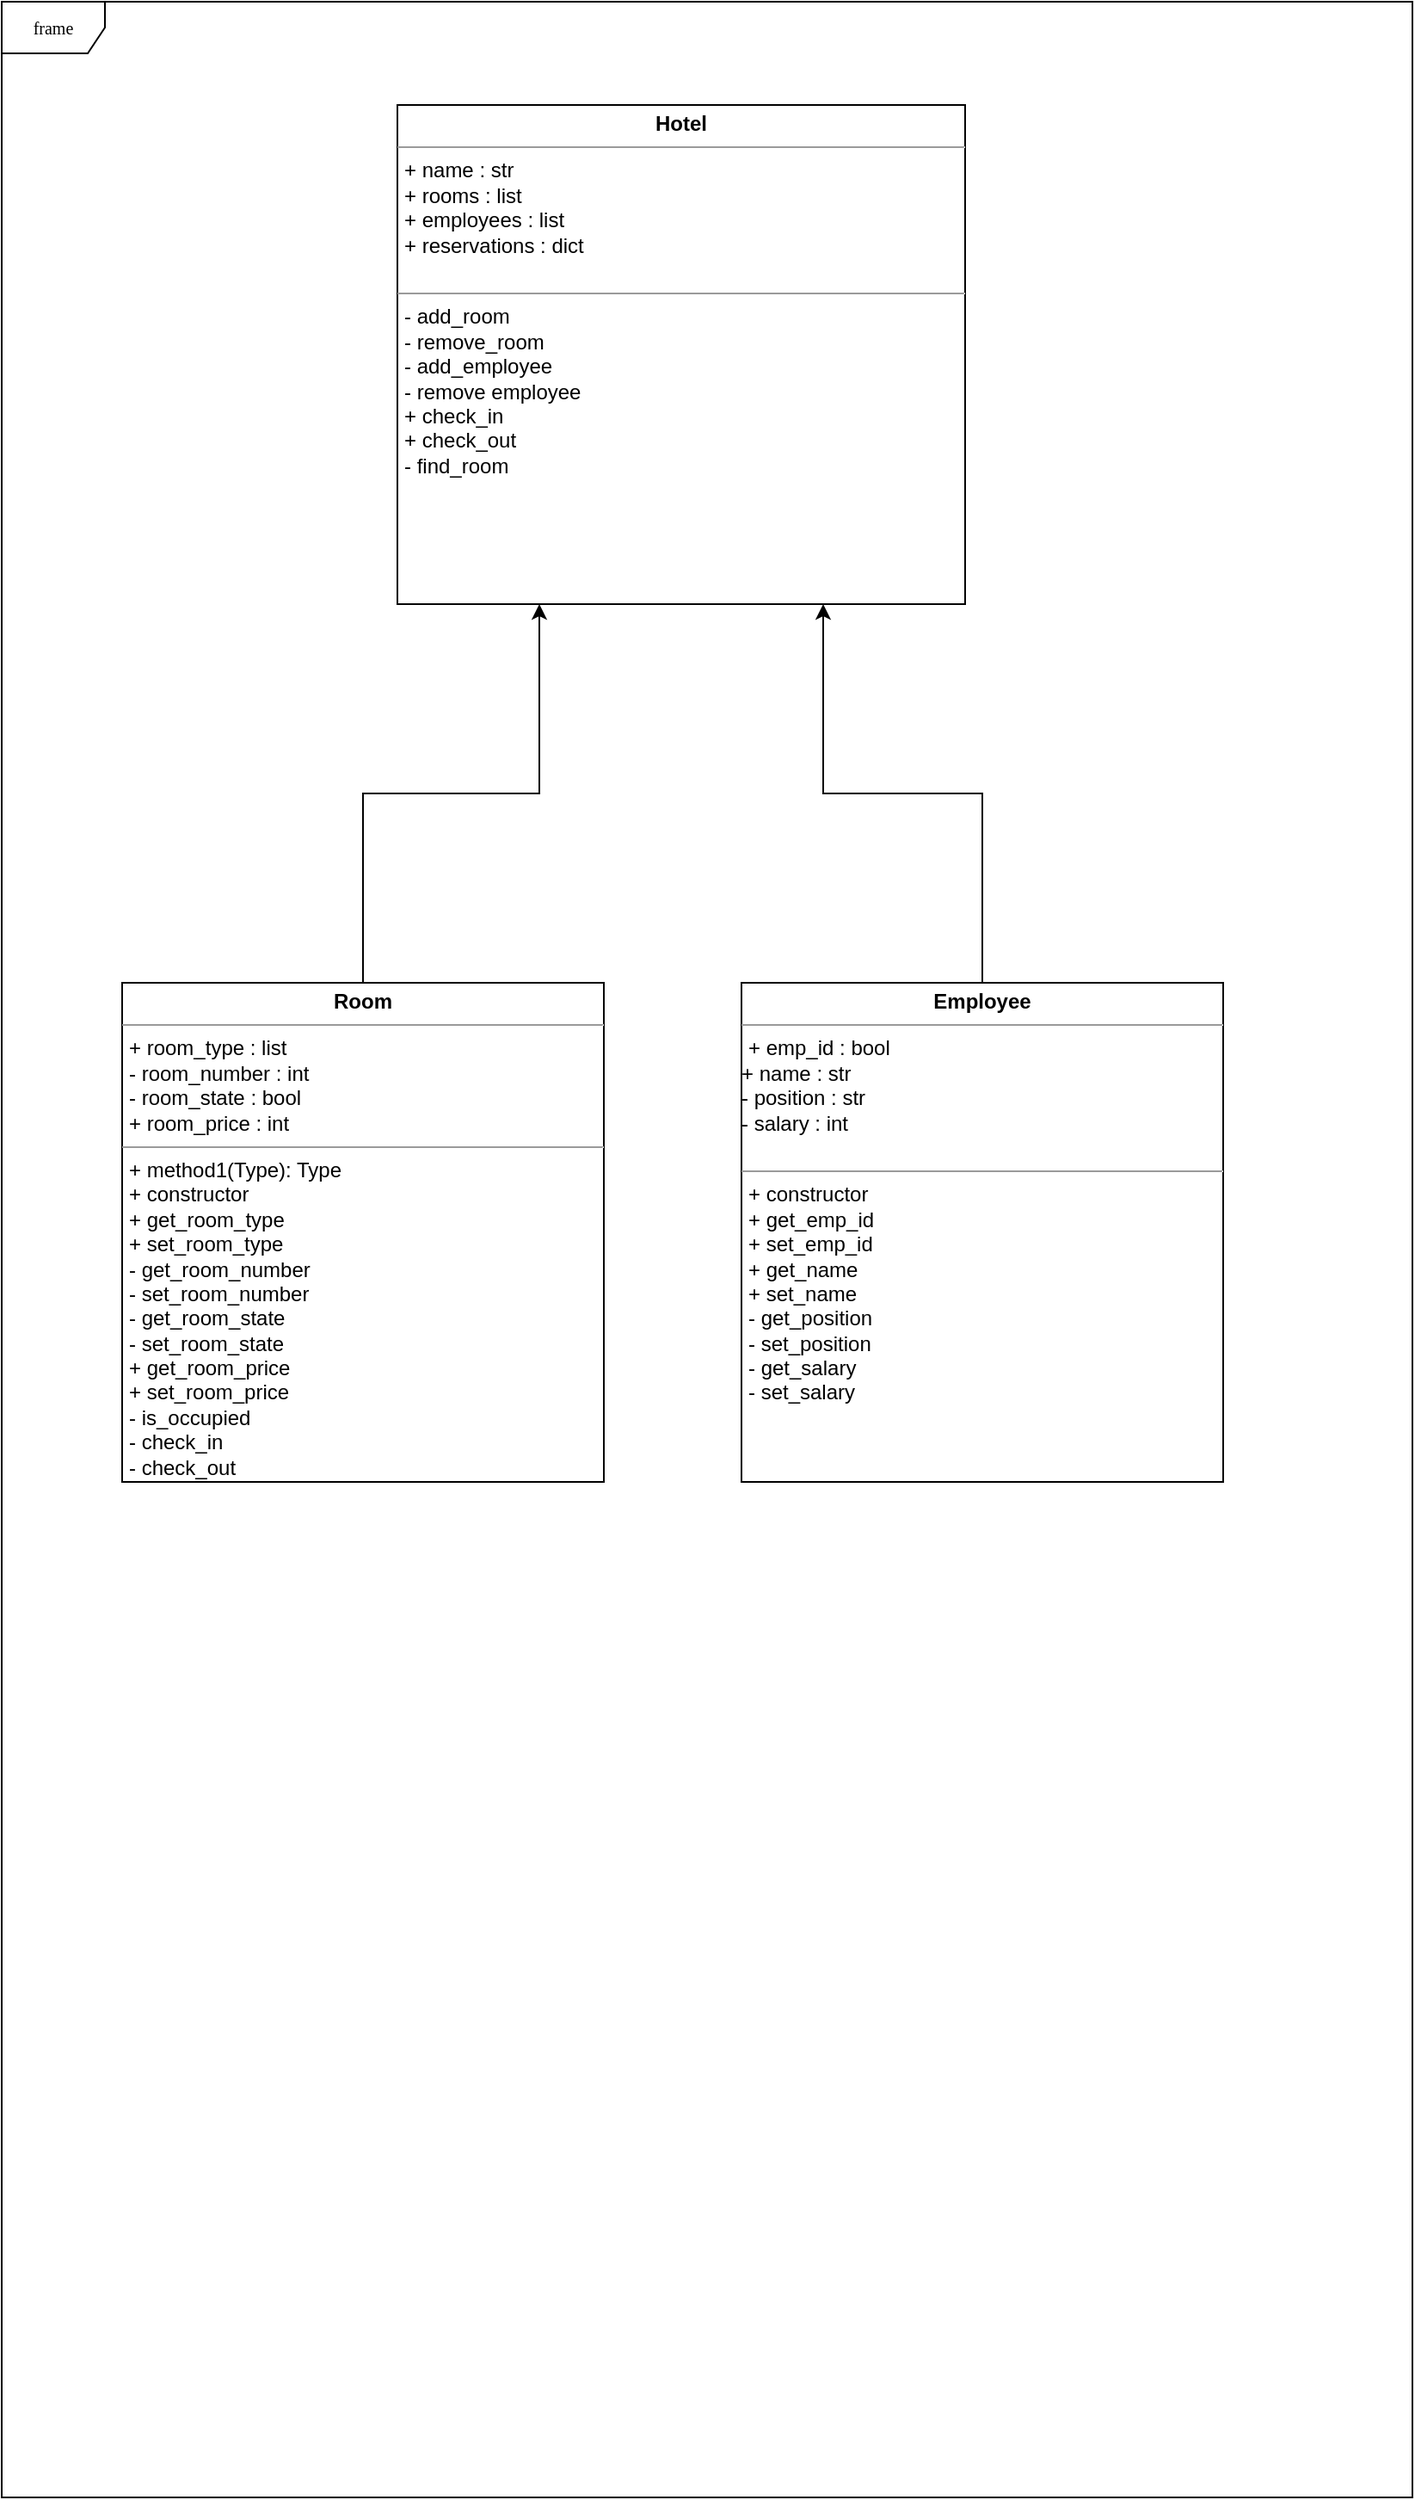 <mxfile version="24.2.3" type="device">
  <diagram name="Page-1" id="c4acf3e9-155e-7222-9cf6-157b1a14988f">
    <mxGraphModel dx="1194" dy="554" grid="1" gridSize="10" guides="1" tooltips="1" connect="1" arrows="1" fold="1" page="1" pageScale="1" pageWidth="850" pageHeight="1100" background="none" math="0" shadow="0">
      <root>
        <mxCell id="0" />
        <mxCell id="1" parent="0" />
        <mxCell id="17acba5748e5396b-1" value="frame" style="shape=umlFrame;whiteSpace=wrap;html=1;rounded=0;shadow=0;comic=0;labelBackgroundColor=none;strokeWidth=1;fontFamily=Verdana;fontSize=10;align=center;" parent="1" vertex="1">
          <mxGeometry x="20" y="30" width="820" height="1450" as="geometry" />
        </mxCell>
        <mxCell id="5d2195bd80daf111-15" value="&lt;p style=&quot;margin:0px;margin-top:4px;text-align:center;&quot;&gt;&lt;b&gt;Employee&lt;/b&gt;&lt;/p&gt;&lt;hr size=&quot;1&quot;&gt;&lt;p style=&quot;margin:0px;margin-left:4px;&quot;&gt;+ emp_id : bool&lt;br&gt;&lt;/p&gt;&lt;div&gt;+ name : str&lt;/div&gt;&lt;div&gt;- position : str&lt;/div&gt;&lt;div&gt;- salary : int&lt;br&gt;&lt;div&gt;&lt;br&gt;&lt;hr size=&quot;1&quot;&gt;&lt;p style=&quot;margin:0px;margin-left:4px;&quot;&gt;+ constructor&amp;nbsp;&lt;/p&gt;&lt;p style=&quot;margin:0px;margin-left:4px;&quot;&gt;+ get_emp_id&lt;/p&gt;&lt;p style=&quot;margin:0px;margin-left:4px;&quot;&gt;+ set_emp_id&lt;/p&gt;&lt;p style=&quot;margin:0px;margin-left:4px;&quot;&gt;+ get_name&lt;/p&gt;&lt;p style=&quot;margin:0px;margin-left:4px;&quot;&gt;+ set_name&lt;/p&gt;&lt;p style=&quot;margin:0px;margin-left:4px;&quot;&gt;- get_position&lt;/p&gt;&lt;p style=&quot;margin:0px;margin-left:4px;&quot;&gt;- set_position&lt;/p&gt;&lt;p style=&quot;margin:0px;margin-left:4px;&quot;&gt;- get_salary&lt;/p&gt;&lt;p style=&quot;margin:0px;margin-left:4px;&quot;&gt;- set_salary&lt;/p&gt;&lt;/div&gt;&lt;/div&gt;" style="verticalAlign=top;align=left;overflow=fill;fontSize=12;fontFamily=Helvetica;html=1;rounded=0;shadow=0;comic=0;labelBackgroundColor=none;strokeWidth=1" parent="1" vertex="1">
          <mxGeometry x="450" y="600" width="280" height="290" as="geometry" />
        </mxCell>
        <mxCell id="hru5D2vzHSLLFb0k-sDj-2" style="edgeStyle=orthogonalEdgeStyle;rounded=0;orthogonalLoop=1;jettySize=auto;html=1;exitX=0.5;exitY=0;exitDx=0;exitDy=0;entryX=0.75;entryY=1;entryDx=0;entryDy=0;" parent="1" source="5d2195bd80daf111-15" target="hru5D2vzHSLLFb0k-sDj-1" edge="1">
          <mxGeometry relative="1" as="geometry" />
        </mxCell>
        <mxCell id="hru5D2vzHSLLFb0k-sDj-1" value="&lt;p style=&quot;margin:0px;margin-top:4px;text-align:center;&quot;&gt;&lt;b&gt;Hotel&lt;/b&gt;&lt;/p&gt;&lt;hr size=&quot;1&quot;&gt;&lt;p style=&quot;margin:0px;margin-left:4px;&quot;&gt;+ name : str&lt;/p&gt;&lt;p style=&quot;margin:0px;margin-left:4px;&quot;&gt;+ rooms : list&lt;/p&gt;&lt;p style=&quot;margin:0px;margin-left:4px;&quot;&gt;+ employees : list&amp;nbsp;&lt;/p&gt;&lt;p style=&quot;margin:0px;margin-left:4px;&quot;&gt;+ reservations : dict&lt;/p&gt;&lt;br&gt;&lt;hr size=&quot;1&quot;&gt;&lt;p style=&quot;margin:0px;margin-left:4px;&quot;&gt;- add_room&lt;/p&gt;&lt;p style=&quot;margin:0px;margin-left:4px;&quot;&gt;- remove_room&lt;/p&gt;&lt;p style=&quot;margin:0px;margin-left:4px;&quot;&gt;- add_employee&lt;/p&gt;&lt;p style=&quot;margin:0px;margin-left:4px;&quot;&gt;- remove employee&lt;/p&gt;&lt;p style=&quot;margin:0px;margin-left:4px;&quot;&gt;+ check_in&lt;/p&gt;&lt;p style=&quot;margin:0px;margin-left:4px;&quot;&gt;+ check_out&lt;/p&gt;&lt;p style=&quot;margin:0px;margin-left:4px;&quot;&gt;- find_room&lt;/p&gt;" style="verticalAlign=top;align=left;overflow=fill;fontSize=12;fontFamily=Helvetica;html=1;rounded=0;shadow=0;comic=0;labelBackgroundColor=none;strokeWidth=1" parent="1" vertex="1">
          <mxGeometry x="250" y="90" width="330" height="290" as="geometry" />
        </mxCell>
        <mxCell id="hru5D2vzHSLLFb0k-sDj-3" value="&lt;p style=&quot;margin:0px;margin-top:4px;text-align:center;&quot;&gt;&lt;b&gt;Room&lt;/b&gt;&lt;/p&gt;&lt;hr size=&quot;1&quot;&gt;&lt;p style=&quot;margin:0px;margin-left:4px;&quot;&gt;+ room_type : list&lt;br&gt;&lt;/p&gt;&lt;p style=&quot;margin:0px;margin-left:4px;&quot;&gt;- room_number : int&lt;/p&gt;&lt;p style=&quot;margin:0px;margin-left:4px;&quot;&gt;- room_state : bool&lt;/p&gt;&lt;p style=&quot;margin:0px;margin-left:4px;&quot;&gt;+ room_price : int&lt;/p&gt;&lt;hr size=&quot;1&quot;&gt;&lt;p style=&quot;margin:0px;margin-left:4px;&quot;&gt;+ method1(Type): Type&lt;br&gt;+ constructor&lt;/p&gt;&lt;p style=&quot;margin:0px;margin-left:4px;&quot;&gt;+ get_room_type&lt;/p&gt;&lt;p style=&quot;margin:0px;margin-left:4px;&quot;&gt;+ set_room_type&lt;/p&gt;&lt;p style=&quot;margin:0px;margin-left:4px;&quot;&gt;- get_room_number&lt;/p&gt;&lt;p style=&quot;margin:0px;margin-left:4px;&quot;&gt;- set_room_number&lt;/p&gt;&lt;p style=&quot;margin:0px;margin-left:4px;&quot;&gt;- get_room_state&lt;/p&gt;&lt;p style=&quot;margin:0px;margin-left:4px;&quot;&gt;- set_room_state&lt;/p&gt;&lt;p style=&quot;margin:0px;margin-left:4px;&quot;&gt;+ get_room_price&lt;/p&gt;&lt;p style=&quot;margin:0px;margin-left:4px;&quot;&gt;+ set_room_price&lt;/p&gt;&lt;p style=&quot;margin:0px;margin-left:4px;&quot;&gt;- is_occupied&lt;/p&gt;&lt;p style=&quot;margin:0px;margin-left:4px;&quot;&gt;- check_in&lt;/p&gt;&lt;p style=&quot;margin:0px;margin-left:4px;&quot;&gt;- check_out&lt;/p&gt;&lt;p style=&quot;margin:0px;margin-left:4px;&quot;&gt;&lt;br&gt;&lt;/p&gt;" style="verticalAlign=top;align=left;overflow=fill;fontSize=12;fontFamily=Helvetica;html=1;rounded=0;shadow=0;comic=0;labelBackgroundColor=none;strokeWidth=1" parent="1" vertex="1">
          <mxGeometry x="90" y="600" width="280" height="290" as="geometry" />
        </mxCell>
        <mxCell id="hru5D2vzHSLLFb0k-sDj-4" style="edgeStyle=orthogonalEdgeStyle;rounded=0;orthogonalLoop=1;jettySize=auto;html=1;exitX=0.5;exitY=0;exitDx=0;exitDy=0;entryX=0.25;entryY=1;entryDx=0;entryDy=0;" parent="1" source="hru5D2vzHSLLFb0k-sDj-3" target="hru5D2vzHSLLFb0k-sDj-1" edge="1">
          <mxGeometry relative="1" as="geometry">
            <mxPoint x="645" y="380" as="sourcePoint" />
            <mxPoint x="435" y="240" as="targetPoint" />
          </mxGeometry>
        </mxCell>
      </root>
    </mxGraphModel>
  </diagram>
</mxfile>
